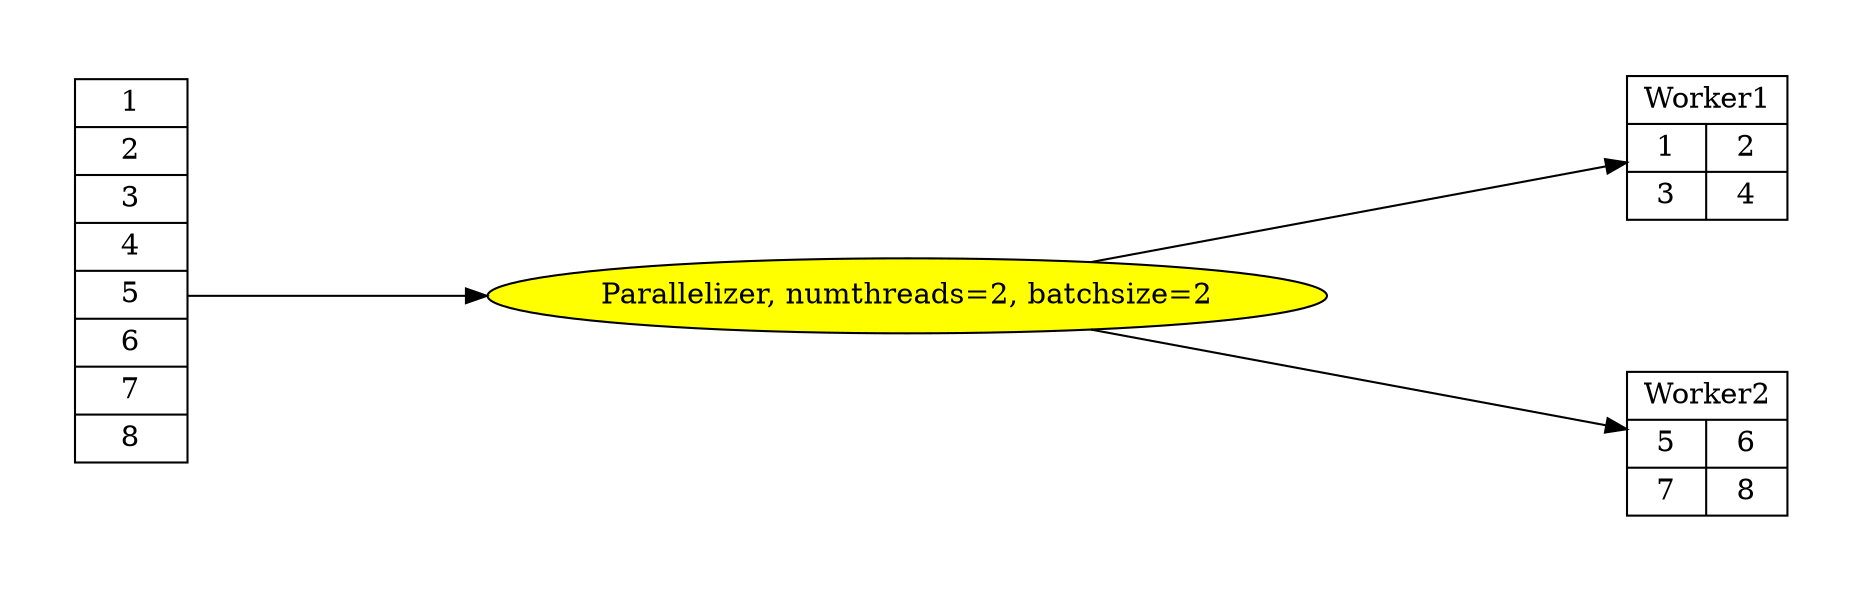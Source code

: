digraph parallelizer {
    graph [pad="0.5", nodesep="1", ranksep="2"];
    node [shape=record];
    input [label="<f0> 1|<f1> 2|<f2> 3| 4|<f5> 5 | 6| 7| 8"];
    parallelizer [fillcolor=yellow, style="rounded,filled", shape=oval, label="Parallelizer, numthreads=2, batchsize=2"];
    subgraph worker1{
      margin=16
      worker1 [label="Worker1 | {<f0> 1|<f1> 2}| {3| 4}"];
    }
    subgraph worker1{
      margin=16
      worker2 [label="Worker2 | {<f0> 5| 6}| {7| 8}"];
    }
    input:f5 -> parallelizer -> {
      worker1:f0; 
      worker2:f0;
    }
    rankdir=LR;
}
